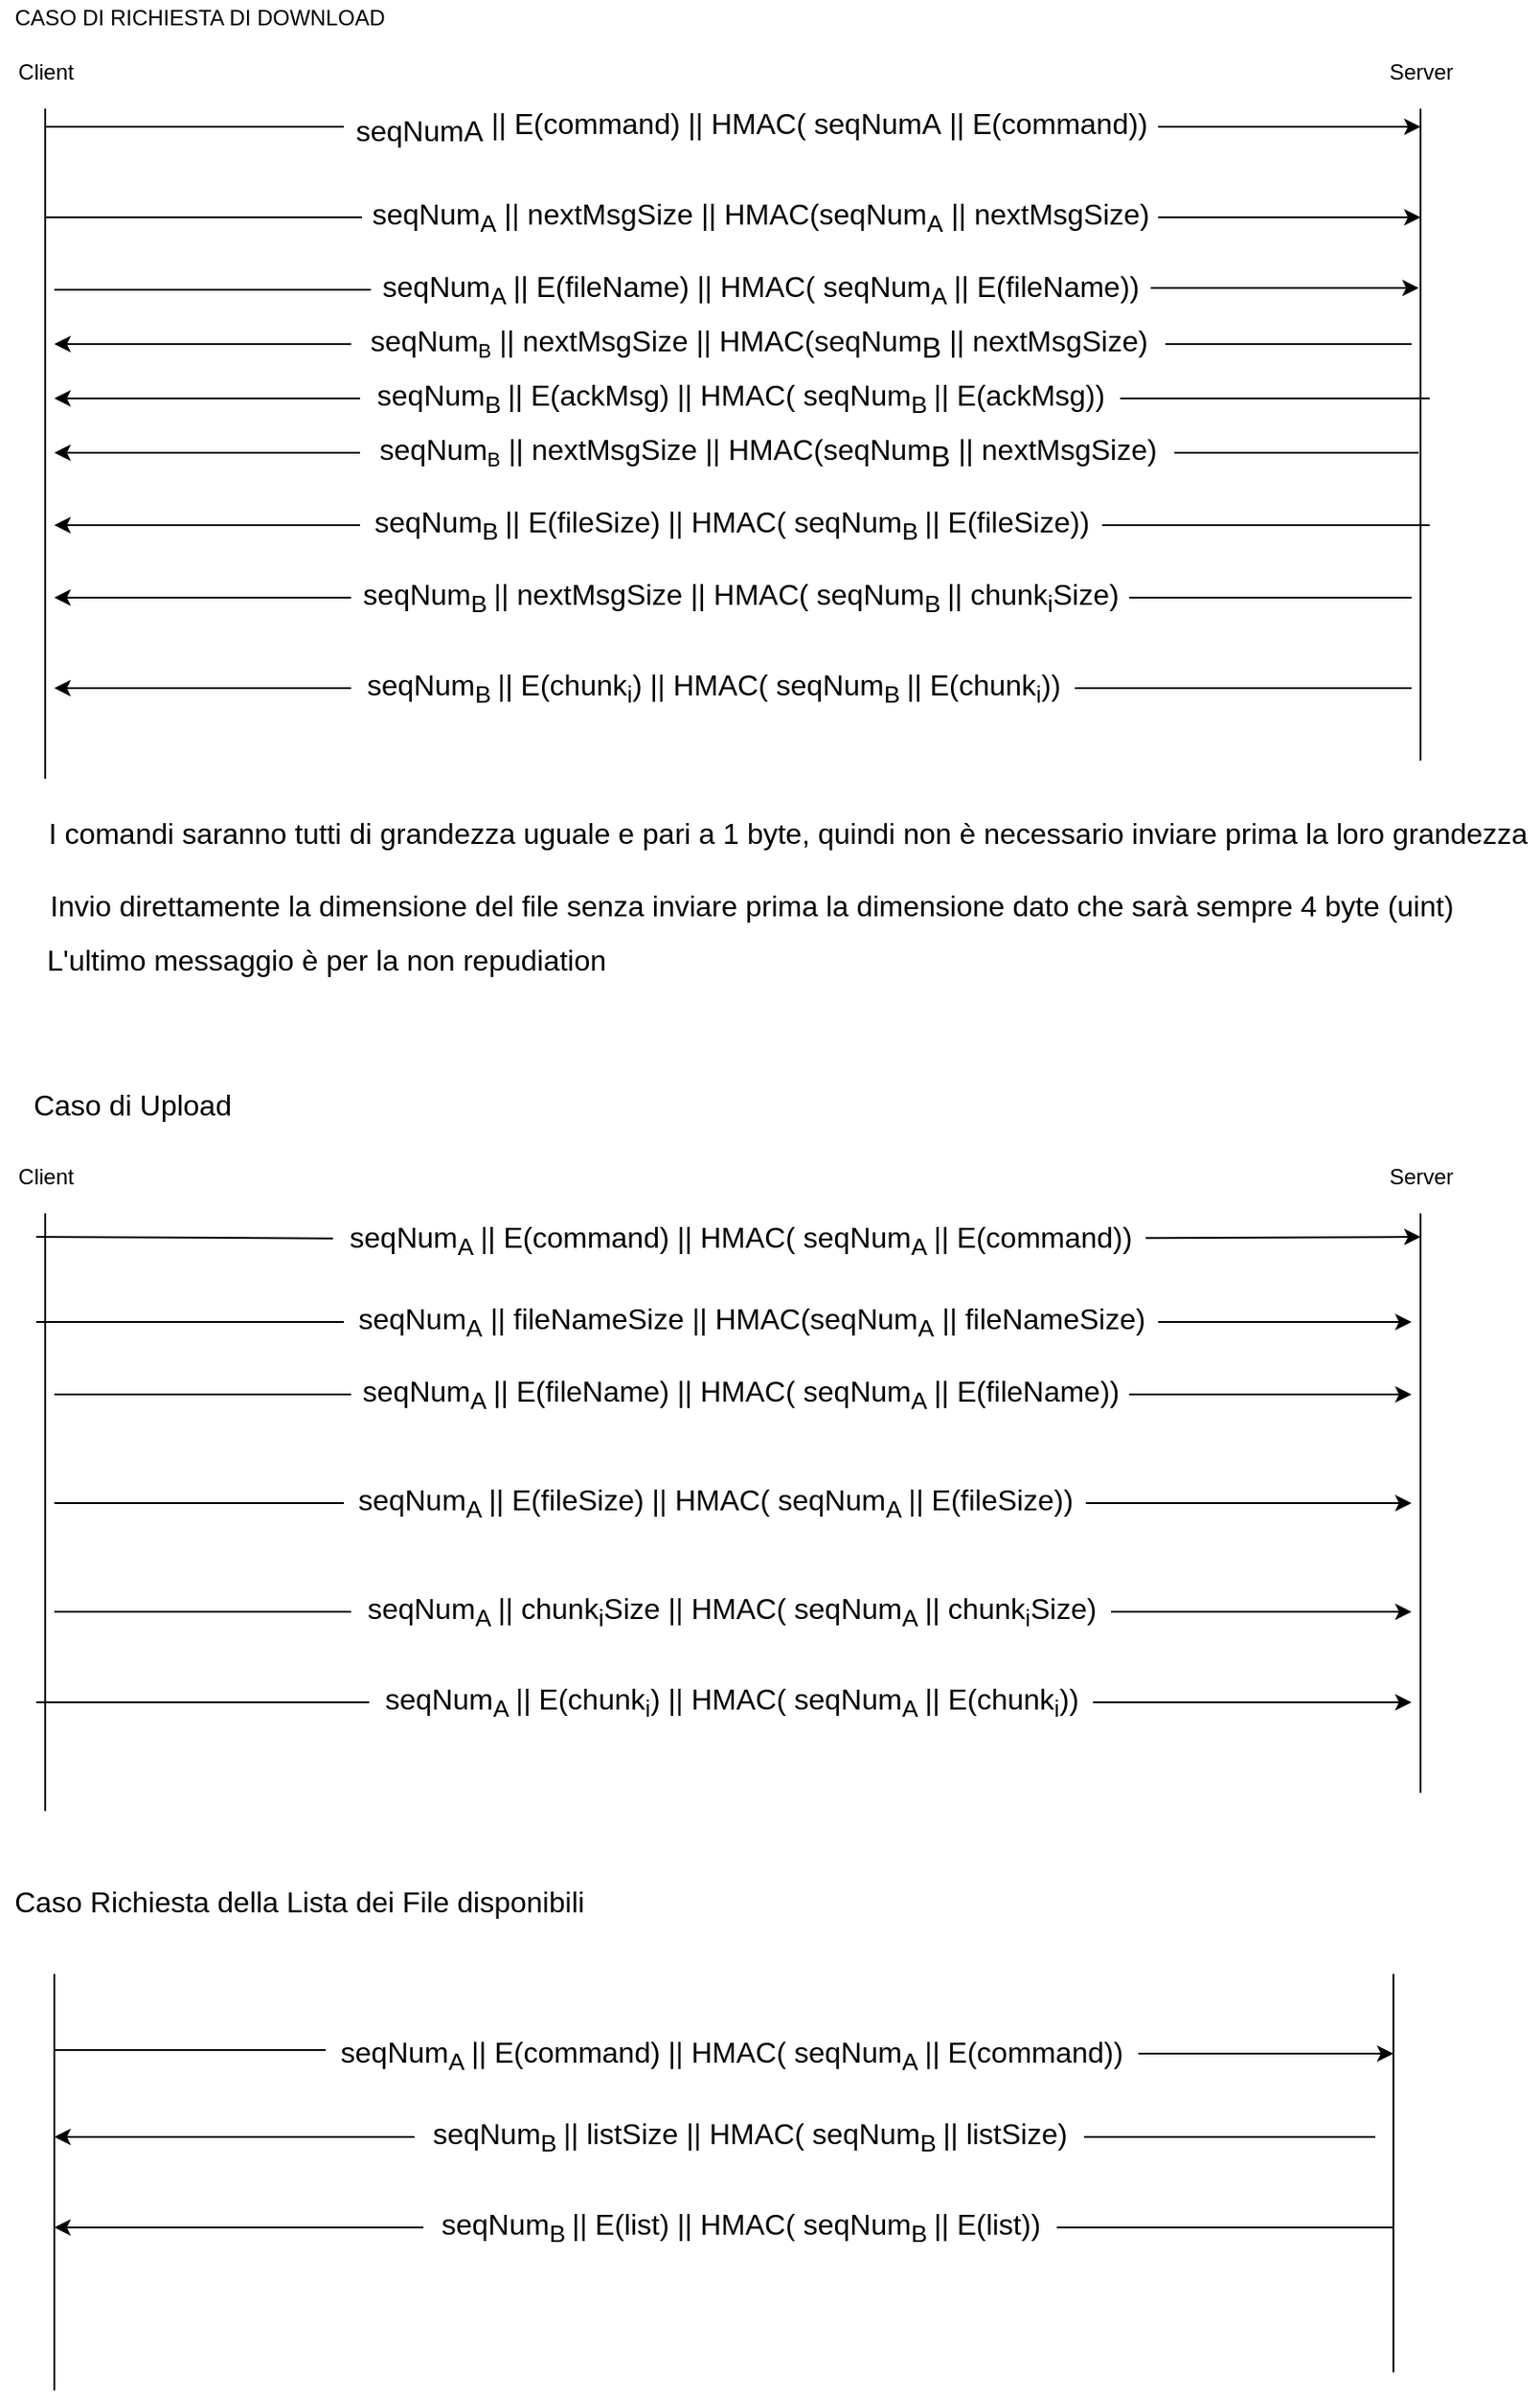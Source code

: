 <mxfile version="13.7.1" type="device"><diagram id="Vwb2-a78UGoPll3EQ6Tj" name="Page-1"><mxGraphModel dx="1426" dy="819" grid="1" gridSize="10" guides="1" tooltips="1" connect="1" arrows="1" fold="1" page="1" pageScale="1" pageWidth="827" pageHeight="1169" math="0" shadow="0"><root><mxCell id="0"/><mxCell id="1" parent="0"/><mxCell id="bOjy5GTZy2bxLIjs2Rds-1" value="" style="endArrow=none;html=1;" parent="1" edge="1"><mxGeometry width="50" height="50" relative="1" as="geometry"><mxPoint x="55" y="460" as="sourcePoint"/><mxPoint x="55" y="90" as="targetPoint"/></mxGeometry></mxCell><mxCell id="bOjy5GTZy2bxLIjs2Rds-2" value="" style="endArrow=none;html=1;" parent="1" edge="1"><mxGeometry width="50" height="50" relative="1" as="geometry"><mxPoint x="815" y="450" as="sourcePoint"/><mxPoint x="815" y="90" as="targetPoint"/></mxGeometry></mxCell><mxCell id="bOjy5GTZy2bxLIjs2Rds-3" value="Client" style="text;html=1;align=center;verticalAlign=middle;resizable=0;points=[];autosize=1;" parent="1" vertex="1"><mxGeometry x="30" y="60" width="50" height="20" as="geometry"/></mxCell><mxCell id="bOjy5GTZy2bxLIjs2Rds-4" value="Server" style="text;html=1;align=center;verticalAlign=middle;resizable=0;points=[];autosize=1;" parent="1" vertex="1"><mxGeometry x="790" y="60" width="50" height="20" as="geometry"/></mxCell><mxCell id="bOjy5GTZy2bxLIjs2Rds-5" value="" style="endArrow=classic;html=1;" parent="1" source="bOjy5GTZy2bxLIjs2Rds-6" edge="1"><mxGeometry width="50" height="50" relative="1" as="geometry"><mxPoint x="55" y="150" as="sourcePoint"/><mxPoint x="815" y="100" as="targetPoint"/></mxGeometry></mxCell><mxCell id="bOjy5GTZy2bxLIjs2Rds-7" value="I comandi saranno tutti di grandezza uguale e pari a 1 byte, quindi non è necessario inviare prima la loro grandezza" style="text;html=1;align=center;verticalAlign=middle;resizable=0;points=[];autosize=1;fontSize=16;" parent="1" vertex="1"><mxGeometry x="50" y="480" width="830" height="20" as="geometry"/></mxCell><mxCell id="bOjy5GTZy2bxLIjs2Rds-10" value="CASO DI RICHIESTA DI DOWNLOAD" style="text;html=1;align=center;verticalAlign=middle;resizable=0;points=[];autosize=1;" parent="1" vertex="1"><mxGeometry x="30" y="30" width="220" height="20" as="geometry"/></mxCell><mxCell id="bOjy5GTZy2bxLIjs2Rds-14" value="" style="endArrow=classic;html=1;" parent="1" source="XQBQ6-OrUa02S3EuK8sc-4" edge="1"><mxGeometry width="50" height="50" relative="1" as="geometry"><mxPoint x="810" y="280" as="sourcePoint"/><mxPoint x="60" y="320" as="targetPoint"/></mxGeometry></mxCell><mxCell id="bOjy5GTZy2bxLIjs2Rds-16" value="Invio direttamente la dimensione del file senza inviare prima la dimensione dato che sarà sempre 4 byte (uint)" style="text;html=1;align=center;verticalAlign=middle;resizable=0;points=[];autosize=1;fontSize=16;" parent="1" vertex="1"><mxGeometry x="50" y="520" width="790" height="20" as="geometry"/></mxCell><mxCell id="bOjy5GTZy2bxLIjs2Rds-17" value="" style="endArrow=none;html=1;endFill=0;startArrow=none;startFill=0;" parent="1" source="XQBQ6-OrUa02S3EuK8sc-6" edge="1"><mxGeometry width="50" height="50" relative="1" as="geometry"><mxPoint x="60" y="350" as="sourcePoint"/><mxPoint x="810" y="360" as="targetPoint"/></mxGeometry></mxCell><mxCell id="bOjy5GTZy2bxLIjs2Rds-20" value="" style="endArrow=classic;html=1;" parent="1" source="XQBQ6-OrUa02S3EuK8sc-9" edge="1"><mxGeometry width="50" height="50" relative="1" as="geometry"><mxPoint x="810" y="410" as="sourcePoint"/><mxPoint x="60" y="410" as="targetPoint"/></mxGeometry></mxCell><mxCell id="bOjy5GTZy2bxLIjs2Rds-24" value="L'ultimo messaggio è per la non repudiation" style="text;html=1;align=center;verticalAlign=middle;resizable=0;points=[];autosize=1;fontSize=16;" parent="1" vertex="1"><mxGeometry x="50" y="550" width="320" height="20" as="geometry"/></mxCell><mxCell id="bOjy5GTZy2bxLIjs2Rds-26" value="Caso di Upload&amp;nbsp;" style="text;html=1;align=center;verticalAlign=middle;resizable=0;points=[];autosize=1;fontSize=16;" parent="1" vertex="1"><mxGeometry x="40" y="630" width="130" height="20" as="geometry"/></mxCell><mxCell id="bOjy5GTZy2bxLIjs2Rds-27" value="" style="endArrow=none;html=1;" parent="1" edge="1"><mxGeometry width="50" height="50" relative="1" as="geometry"><mxPoint x="55" y="1030" as="sourcePoint"/><mxPoint x="55" y="700" as="targetPoint"/></mxGeometry></mxCell><mxCell id="bOjy5GTZy2bxLIjs2Rds-28" value="" style="endArrow=none;html=1;" parent="1" edge="1"><mxGeometry width="50" height="50" relative="1" as="geometry"><mxPoint x="815" y="1020" as="sourcePoint"/><mxPoint x="815" y="700" as="targetPoint"/></mxGeometry></mxCell><mxCell id="bOjy5GTZy2bxLIjs2Rds-29" value="Client" style="text;html=1;align=center;verticalAlign=middle;resizable=0;points=[];autosize=1;" parent="1" vertex="1"><mxGeometry x="30" y="670" width="50" height="20" as="geometry"/></mxCell><mxCell id="bOjy5GTZy2bxLIjs2Rds-30" value="Server" style="text;html=1;align=center;verticalAlign=middle;resizable=0;points=[];autosize=1;" parent="1" vertex="1"><mxGeometry x="790" y="670" width="50" height="20" as="geometry"/></mxCell><mxCell id="bOjy5GTZy2bxLIjs2Rds-31" value="" style="endArrow=classic;html=1;exitX=0.998;exitY=0.433;exitDx=0;exitDy=0;exitPerimeter=0;" parent="1" source="XQBQ6-OrUa02S3EuK8sc-11" edge="1"><mxGeometry width="50" height="50" relative="1" as="geometry"><mxPoint x="55" y="720" as="sourcePoint"/><mxPoint x="815" y="713" as="targetPoint"/></mxGeometry></mxCell><mxCell id="bOjy5GTZy2bxLIjs2Rds-33" value="" style="endArrow=classic;html=1;" parent="1" source="XQBQ6-OrUa02S3EuK8sc-13" edge="1"><mxGeometry width="50" height="50" relative="1" as="geometry"><mxPoint x="60" y="770" as="sourcePoint"/><mxPoint x="810" y="800" as="targetPoint"/></mxGeometry></mxCell><mxCell id="bOjy5GTZy2bxLIjs2Rds-37" value="" style="endArrow=classic;html=1;endFill=1;startArrow=none;startFill=0;" parent="1" source="XQBQ6-OrUa02S3EuK8sc-17" edge="1"><mxGeometry width="50" height="50" relative="1" as="geometry"><mxPoint x="60" y="920" as="sourcePoint"/><mxPoint x="810" y="920" as="targetPoint"/></mxGeometry></mxCell><mxCell id="bOjy5GTZy2bxLIjs2Rds-41" value="" style="endArrow=classic;html=1;fontSize=16;" parent="1" source="XQBQ6-OrUa02S3EuK8sc-19" edge="1"><mxGeometry width="50" height="50" relative="1" as="geometry"><mxPoint x="50" y="970" as="sourcePoint"/><mxPoint x="810" y="970" as="targetPoint"/></mxGeometry></mxCell><mxCell id="bOjy5GTZy2bxLIjs2Rds-42" value="" style="endArrow=classic;html=1;fontSize=16;" parent="1" source="XQBQ6-OrUa02S3EuK8sc-15" edge="1"><mxGeometry width="50" height="50" relative="1" as="geometry"><mxPoint x="60" y="860" as="sourcePoint"/><mxPoint x="810" y="860" as="targetPoint"/></mxGeometry></mxCell><mxCell id="bOjy5GTZy2bxLIjs2Rds-43" value="Caso Richiesta della Lista dei File disponibili" style="text;html=1;align=center;verticalAlign=middle;resizable=0;points=[];autosize=1;fontSize=16;" parent="1" vertex="1"><mxGeometry x="30" y="1070" width="330" height="20" as="geometry"/></mxCell><mxCell id="bOjy5GTZy2bxLIjs2Rds-44" value="" style="endArrow=none;html=1;fontSize=16;" parent="1" edge="1"><mxGeometry width="50" height="50" relative="1" as="geometry"><mxPoint x="60" y="1350" as="sourcePoint"/><mxPoint x="60" y="1120" as="targetPoint"/></mxGeometry></mxCell><mxCell id="bOjy5GTZy2bxLIjs2Rds-45" value="" style="endArrow=none;html=1;fontSize=16;" parent="1" edge="1"><mxGeometry width="50" height="50" relative="1" as="geometry"><mxPoint x="800" y="1340" as="sourcePoint"/><mxPoint x="800" y="1120" as="targetPoint"/></mxGeometry></mxCell><mxCell id="bOjy5GTZy2bxLIjs2Rds-48" value="" style="endArrow=classic;html=1;fontSize=16;exitX=1;exitY=0.45;exitDx=0;exitDy=0;exitPerimeter=0;" parent="1" source="XQBQ6-OrUa02S3EuK8sc-21" edge="1"><mxGeometry width="50" height="50" relative="1" as="geometry"><mxPoint x="60" y="1160" as="sourcePoint"/><mxPoint x="800" y="1164" as="targetPoint"/></mxGeometry></mxCell><mxCell id="bOjy5GTZy2bxLIjs2Rds-51" value="" style="endArrow=classic;html=1;fontSize=16;" parent="1" source="XQBQ6-OrUa02S3EuK8sc-23" edge="1"><mxGeometry width="50" height="50" relative="1" as="geometry"><mxPoint x="790" y="1210" as="sourcePoint"/><mxPoint x="60" y="1210" as="targetPoint"/></mxGeometry></mxCell><mxCell id="bOjy5GTZy2bxLIjs2Rds-52" value="" style="endArrow=classic;html=1;fontSize=16;" parent="1" source="XQBQ6-OrUa02S3EuK8sc-25" edge="1"><mxGeometry width="50" height="50" relative="1" as="geometry"><mxPoint x="800" y="1260" as="sourcePoint"/><mxPoint x="60" y="1260" as="targetPoint"/></mxGeometry></mxCell><mxCell id="bOjy5GTZy2bxLIjs2Rds-6" value="&lt;font style=&quot;font-size: 16px&quot;&gt;&lt;sub&gt;&lt;font style=&quot;font-size: 16px&quot;&gt;seqNum&lt;/font&gt;&lt;font style=&quot;font-size: 16px&quot;&gt;A&lt;/font&gt;&lt;font style=&quot;font-size: 16px&quot;&gt;&amp;nbsp;&lt;/font&gt;&lt;/sub&gt;&lt;font style=&quot;font-size: 16px&quot;&gt;|| E(command) ||&amp;nbsp;&lt;/font&gt;&lt;font style=&quot;font-size: 16px&quot;&gt;&lt;font style=&quot;font-size: 16px&quot;&gt;HMAC(&amp;nbsp;&lt;/font&gt;&lt;span style=&quot;font-size: medium&quot;&gt;seqNum&lt;/span&gt;&lt;font style=&quot;font-size: 16px&quot;&gt;A&lt;/font&gt;&lt;sub style=&quot;font-size: 16px&quot;&gt;&amp;nbsp;&lt;/sub&gt;&lt;font style=&quot;font-size: 16px&quot;&gt;|| E(command))&lt;/font&gt;&lt;/font&gt;&lt;/font&gt;" style="text;html=1;align=center;verticalAlign=middle;resizable=0;points=[];autosize=1;" parent="1" vertex="1"><mxGeometry x="220" y="90" width="450" height="20" as="geometry"/></mxCell><mxCell id="XQBQ6-OrUa02S3EuK8sc-3" value="" style="endArrow=none;html=1;endFill=0;" parent="1" target="bOjy5GTZy2bxLIjs2Rds-6" edge="1"><mxGeometry width="50" height="50" relative="1" as="geometry"><mxPoint x="55" y="100" as="sourcePoint"/><mxPoint x="815" y="150" as="targetPoint"/></mxGeometry></mxCell><mxCell id="XQBQ6-OrUa02S3EuK8sc-4" value="&lt;font style=&quot;font-size: 16px&quot;&gt;seqNum&lt;sub&gt;B&amp;nbsp;&lt;/sub&gt;|| E(fileSize) ||&amp;nbsp;HMAC(&amp;nbsp;seqNum&lt;sub&gt;B&amp;nbsp;&lt;/sub&gt;|| E(fileSize))&lt;/font&gt;" style="text;html=1;align=center;verticalAlign=middle;resizable=0;points=[];autosize=1;" parent="1" vertex="1"><mxGeometry x="229" y="310" width="410" height="20" as="geometry"/></mxCell><mxCell id="XQBQ6-OrUa02S3EuK8sc-5" value="" style="endArrow=none;html=1;endFill=0;" parent="1" target="XQBQ6-OrUa02S3EuK8sc-4" edge="1"><mxGeometry width="50" height="50" relative="1" as="geometry"><mxPoint x="820" y="320" as="sourcePoint"/><mxPoint x="60" y="280" as="targetPoint"/></mxGeometry></mxCell><mxCell id="XQBQ6-OrUa02S3EuK8sc-6" value="&lt;font style=&quot;font-size: 16px&quot;&gt;&lt;span style=&quot;font-size: medium&quot;&gt;seqNum&lt;sub&gt;B&lt;/sub&gt;&lt;/span&gt;&lt;sub&gt;&amp;nbsp;&lt;/sub&gt;|| nextMsgSize&amp;nbsp;||&amp;nbsp;HMAC(&amp;nbsp;&lt;span style=&quot;font-size: medium&quot;&gt;seqNum&lt;sub&gt;B&lt;/sub&gt;&lt;/span&gt;&lt;sub&gt;&amp;nbsp;&lt;/sub&gt;||&amp;nbsp;chunk&lt;sub&gt;i&lt;/sub&gt;Size)&lt;/font&gt;" style="text;html=1;align=center;verticalAlign=middle;resizable=0;points=[];autosize=1;" parent="1" vertex="1"><mxGeometry x="224" y="350" width="430" height="20" as="geometry"/></mxCell><mxCell id="XQBQ6-OrUa02S3EuK8sc-7" value="" style="endArrow=none;html=1;endFill=0;startArrow=classic;startFill=1;" parent="1" target="XQBQ6-OrUa02S3EuK8sc-6" edge="1"><mxGeometry width="50" height="50" relative="1" as="geometry"><mxPoint x="60" y="360" as="sourcePoint"/><mxPoint x="810" y="350" as="targetPoint"/></mxGeometry></mxCell><mxCell id="XQBQ6-OrUa02S3EuK8sc-9" value="&lt;font style=&quot;font-size: 16px&quot;&gt;seqNum&lt;sub&gt;B&amp;nbsp;&lt;/sub&gt;|| E(chunk&lt;sub&gt;i&lt;/sub&gt;)&amp;nbsp;||&amp;nbsp;HMAC(&amp;nbsp;seqNum&lt;sub&gt;B&amp;nbsp;&lt;/sub&gt;|| E(chunk&lt;sub&gt;i&lt;/sub&gt;))&lt;/font&gt;" style="text;html=1;align=center;verticalAlign=middle;resizable=0;points=[];autosize=1;" parent="1" vertex="1"><mxGeometry x="224" y="400" width="400" height="20" as="geometry"/></mxCell><mxCell id="XQBQ6-OrUa02S3EuK8sc-10" value="" style="endArrow=none;html=1;endFill=0;" parent="1" target="XQBQ6-OrUa02S3EuK8sc-9" edge="1"><mxGeometry width="50" height="50" relative="1" as="geometry"><mxPoint x="810" y="410" as="sourcePoint"/><mxPoint x="50" y="410" as="targetPoint"/></mxGeometry></mxCell><mxCell id="XQBQ6-OrUa02S3EuK8sc-11" value="&lt;font style=&quot;font-size: 16px&quot;&gt;seqNum&lt;span style=&quot;font-size: 16px&quot;&gt;&lt;sub&gt;A&lt;/sub&gt;&lt;/span&gt;&lt;sub&gt;&amp;nbsp;&lt;/sub&gt;|| E(command) ||&amp;nbsp;HMAC(&amp;nbsp;seqNum&lt;sub&gt;A&lt;/sub&gt;&lt;sub&gt;&amp;nbsp;&lt;/sub&gt;|| E(command))&lt;/font&gt;" style="text;html=1;align=center;verticalAlign=middle;resizable=0;points=[];autosize=1;" parent="1" vertex="1"><mxGeometry x="214" y="705" width="450" height="20" as="geometry"/></mxCell><mxCell id="XQBQ6-OrUa02S3EuK8sc-12" value="" style="endArrow=none;html=1;endFill=0;" parent="1" target="XQBQ6-OrUa02S3EuK8sc-11" edge="1"><mxGeometry width="50" height="50" relative="1" as="geometry"><mxPoint x="50" y="713" as="sourcePoint"/><mxPoint x="214" y="710" as="targetPoint"/></mxGeometry></mxCell><mxCell id="XQBQ6-OrUa02S3EuK8sc-13" value="&lt;font style=&quot;font-size: 16px&quot;&gt;&lt;span style=&quot;font-size: medium&quot;&gt;seqNum&lt;sub&gt;A&lt;/sub&gt;&lt;/span&gt;&lt;sub&gt;&amp;nbsp;&lt;/sub&gt;|| E(fileName) ||&amp;nbsp;HMAC(&amp;nbsp;&lt;span style=&quot;font-size: medium&quot;&gt;seqNum&lt;sub&gt;A&lt;/sub&gt;&lt;/span&gt;&lt;sub&gt;&amp;nbsp;&lt;/sub&gt;|| E(fileName))&lt;/font&gt;" style="text;html=1;align=center;verticalAlign=middle;resizable=0;points=[];autosize=1;" parent="1" vertex="1"><mxGeometry x="224" y="790" width="430" height="20" as="geometry"/></mxCell><mxCell id="XQBQ6-OrUa02S3EuK8sc-14" value="" style="endArrow=none;html=1;endFill=0;" parent="1" target="XQBQ6-OrUa02S3EuK8sc-13" edge="1"><mxGeometry width="50" height="50" relative="1" as="geometry"><mxPoint x="60" y="800" as="sourcePoint"/><mxPoint x="810" y="770" as="targetPoint"/></mxGeometry></mxCell><mxCell id="XQBQ6-OrUa02S3EuK8sc-15" value="&lt;font style=&quot;font-size: 16px&quot;&gt;seqNum&lt;sub&gt;A&lt;/sub&gt;&lt;sub&gt;&amp;nbsp;&lt;/sub&gt;|| E(fileSize) ||&amp;nbsp;HMAC(&amp;nbsp;seqNum&lt;sub&gt;A&lt;/sub&gt;&lt;sub&gt;&amp;nbsp;&lt;/sub&gt;|| E(fileSize))&lt;/font&gt;" style="text;html=1;align=center;verticalAlign=middle;resizable=0;points=[];autosize=1;" parent="1" vertex="1"><mxGeometry x="220" y="850" width="410" height="20" as="geometry"/></mxCell><mxCell id="XQBQ6-OrUa02S3EuK8sc-16" value="" style="endArrow=none;html=1;fontSize=16;endFill=0;" parent="1" target="XQBQ6-OrUa02S3EuK8sc-15" edge="1"><mxGeometry width="50" height="50" relative="1" as="geometry"><mxPoint x="60" y="860" as="sourcePoint"/><mxPoint x="810" y="860" as="targetPoint"/></mxGeometry></mxCell><mxCell id="XQBQ6-OrUa02S3EuK8sc-17" value="&lt;font style=&quot;font-size: 16px&quot;&gt;&lt;span style=&quot;font-size: medium&quot;&gt;seqNum&lt;/span&gt;&lt;sub&gt;A&lt;/sub&gt;&lt;sub&gt;&amp;nbsp;&lt;/sub&gt;|| chunk&lt;sub&gt;i&lt;/sub&gt;Size ||&amp;nbsp;HMAC(&amp;nbsp;&lt;span style=&quot;font-size: medium&quot;&gt;seqNum&lt;/span&gt;&lt;sub&gt;A&lt;/sub&gt;&lt;sub&gt;&amp;nbsp;&lt;/sub&gt;||&amp;nbsp;chunk&lt;sub&gt;i&lt;/sub&gt;Size)&lt;/font&gt;" style="text;html=1;align=center;verticalAlign=middle;resizable=0;points=[];autosize=1;" parent="1" vertex="1"><mxGeometry x="224" y="910" width="420" height="20" as="geometry"/></mxCell><mxCell id="XQBQ6-OrUa02S3EuK8sc-18" value="" style="endArrow=none;html=1;endFill=0;startArrow=none;startFill=0;" parent="1" target="XQBQ6-OrUa02S3EuK8sc-17" edge="1"><mxGeometry width="50" height="50" relative="1" as="geometry"><mxPoint x="60" y="920" as="sourcePoint"/><mxPoint x="810" y="920" as="targetPoint"/></mxGeometry></mxCell><mxCell id="XQBQ6-OrUa02S3EuK8sc-19" value="&lt;font style=&quot;font-size: 16px&quot;&gt;seqNum&lt;sub&gt;A&lt;/sub&gt;&lt;sub&gt;&amp;nbsp;&lt;/sub&gt;|| E(chunk&lt;sub&gt;i&lt;/sub&gt;)&amp;nbsp;||&amp;nbsp;HMAC(&amp;nbsp;seqNum&lt;sub&gt;A&lt;/sub&gt;&lt;sub&gt;&amp;nbsp;&lt;/sub&gt;|| E(chunk&lt;sub&gt;i&lt;/sub&gt;))&lt;/font&gt;" style="text;html=1;align=center;verticalAlign=middle;resizable=0;points=[];autosize=1;" parent="1" vertex="1"><mxGeometry x="234" y="960" width="400" height="20" as="geometry"/></mxCell><mxCell id="XQBQ6-OrUa02S3EuK8sc-20" value="" style="endArrow=none;html=1;fontSize=16;endFill=0;" parent="1" target="XQBQ6-OrUa02S3EuK8sc-19" edge="1"><mxGeometry width="50" height="50" relative="1" as="geometry"><mxPoint x="50" y="970" as="sourcePoint"/><mxPoint x="810" y="970" as="targetPoint"/></mxGeometry></mxCell><mxCell id="XQBQ6-OrUa02S3EuK8sc-21" value="&lt;font style=&quot;font-size: 16px&quot;&gt;seqNum&lt;span style=&quot;font-size: 16px&quot;&gt;&lt;sub&gt;A&lt;/sub&gt;&lt;/span&gt;&lt;sub&gt;&amp;nbsp;&lt;/sub&gt;|| E(command) ||&amp;nbsp;HMAC(&amp;nbsp;seqNum&lt;sub&gt;A&lt;/sub&gt;&lt;sub&gt;&amp;nbsp;&lt;/sub&gt;|| E(command))&lt;/font&gt;" style="text;html=1;align=center;verticalAlign=middle;resizable=0;points=[];autosize=1;" parent="1" vertex="1"><mxGeometry x="209" y="1155" width="450" height="20" as="geometry"/></mxCell><mxCell id="XQBQ6-OrUa02S3EuK8sc-22" value="" style="endArrow=none;html=1;fontSize=16;endFill=0;" parent="1" edge="1"><mxGeometry width="50" height="50" relative="1" as="geometry"><mxPoint x="60" y="1162" as="sourcePoint"/><mxPoint x="210" y="1162" as="targetPoint"/></mxGeometry></mxCell><mxCell id="XQBQ6-OrUa02S3EuK8sc-23" value="&lt;font style=&quot;font-size: 16px&quot;&gt;seqNum&lt;sub&gt;B&amp;nbsp;&lt;/sub&gt;|| listSize ||&amp;nbsp;HMAC(&amp;nbsp;seqNum&lt;sub&gt;B&amp;nbsp;&lt;/sub&gt;|| listSize)&lt;/font&gt;" style="text;html=1;align=center;verticalAlign=middle;resizable=0;points=[];autosize=1;" parent="1" vertex="1"><mxGeometry x="259" y="1200" width="370" height="20" as="geometry"/></mxCell><mxCell id="XQBQ6-OrUa02S3EuK8sc-24" value="" style="endArrow=none;html=1;fontSize=16;endFill=0;" parent="1" target="XQBQ6-OrUa02S3EuK8sc-23" edge="1"><mxGeometry width="50" height="50" relative="1" as="geometry"><mxPoint x="790" y="1210" as="sourcePoint"/><mxPoint x="60" y="1210" as="targetPoint"/></mxGeometry></mxCell><mxCell id="XQBQ6-OrUa02S3EuK8sc-25" value="&lt;font style=&quot;font-size: 16px&quot;&gt;seqNum&lt;sub&gt;B&amp;nbsp;&lt;/sub&gt;|| E(list) ||&amp;nbsp;HMAC(&amp;nbsp;seqNum&lt;sub&gt;B&amp;nbsp;&lt;/sub&gt;|| E(list))&lt;/font&gt;" style="text;html=1;align=center;verticalAlign=middle;resizable=0;points=[];autosize=1;" parent="1" vertex="1"><mxGeometry x="264" y="1250" width="350" height="20" as="geometry"/></mxCell><mxCell id="XQBQ6-OrUa02S3EuK8sc-26" value="" style="endArrow=none;html=1;fontSize=16;strokeWidth=1;endFill=0;" parent="1" target="XQBQ6-OrUa02S3EuK8sc-25" edge="1"><mxGeometry width="50" height="50" relative="1" as="geometry"><mxPoint x="800" y="1260" as="sourcePoint"/><mxPoint x="60" y="1260" as="targetPoint"/></mxGeometry></mxCell><mxCell id="-BeE20WJSijM5-Gc5LVf-2" value="" style="endArrow=classic;html=1;" parent="1" source="-BeE20WJSijM5-Gc5LVf-1" edge="1"><mxGeometry width="50" height="50" relative="1" as="geometry"><mxPoint x="55" y="140" as="sourcePoint"/><mxPoint x="815" y="150" as="targetPoint"/></mxGeometry></mxCell><mxCell id="-BeE20WJSijM5-Gc5LVf-1" value="&lt;font style=&quot;font-size: 16px&quot;&gt;&lt;font style=&quot;font-size: 16px&quot;&gt;seqNum&lt;sub&gt;A&lt;/sub&gt;&amp;nbsp;|| nextMsgSize || HMAC(seqNum&lt;sub&gt;A&lt;/sub&gt;&amp;nbsp;|| nextMsgSize&lt;/font&gt;&lt;font style=&quot;font-size: 16px&quot;&gt;)&lt;/font&gt;&lt;/font&gt;" style="text;html=1;align=center;verticalAlign=middle;resizable=0;points=[];autosize=1;" parent="1" vertex="1"><mxGeometry x="230" y="140" width="440" height="20" as="geometry"/></mxCell><mxCell id="-BeE20WJSijM5-Gc5LVf-3" value="" style="endArrow=none;html=1;endFill=0;" parent="1" target="-BeE20WJSijM5-Gc5LVf-1" edge="1"><mxGeometry width="50" height="50" relative="1" as="geometry"><mxPoint x="55" y="150" as="sourcePoint"/><mxPoint x="815" y="140" as="targetPoint"/></mxGeometry></mxCell><mxCell id="-BeE20WJSijM5-Gc5LVf-5" value="" style="endArrow=classic;html=1;endFill=1;exitX=1.002;exitY=0.45;exitDx=0;exitDy=0;exitPerimeter=0;" parent="1" source="XQBQ6-OrUa02S3EuK8sc-1" edge="1"><mxGeometry width="50" height="50" relative="1" as="geometry"><mxPoint x="64" y="180" as="sourcePoint"/><mxPoint x="814" y="189" as="targetPoint"/></mxGeometry></mxCell><mxCell id="XQBQ6-OrUa02S3EuK8sc-1" value="&lt;font style=&quot;font-size: 16px&quot;&gt;&lt;span style=&quot;font-size: medium&quot;&gt;seqNum&lt;sub&gt;A&lt;/sub&gt;&lt;/span&gt;&lt;sub&gt;&amp;nbsp;&lt;/sub&gt;|| E(fileName) ||&amp;nbsp;HMAC(&amp;nbsp;&lt;span style=&quot;font-size: medium&quot;&gt;seqNum&lt;sub&gt;A&lt;/sub&gt;&lt;/span&gt;&lt;sub&gt;&amp;nbsp;&lt;/sub&gt;|| E(fileName))&lt;/font&gt;" style="text;html=1;align=center;verticalAlign=middle;resizable=0;points=[];autosize=1;" parent="1" vertex="1"><mxGeometry x="235" y="180" width="430" height="20" as="geometry"/></mxCell><mxCell id="-BeE20WJSijM5-Gc5LVf-6" value="" style="endArrow=none;html=1;" parent="1" target="XQBQ6-OrUa02S3EuK8sc-1" edge="1"><mxGeometry width="50" height="50" relative="1" as="geometry"><mxPoint x="60" y="190" as="sourcePoint"/><mxPoint x="814" y="180" as="targetPoint"/><Array as="points"><mxPoint x="150" y="190"/></Array></mxGeometry></mxCell><mxCell id="-BeE20WJSijM5-Gc5LVf-12" value="" style="endArrow=classic;html=1;" parent="1" source="-BeE20WJSijM5-Gc5LVf-11" edge="1"><mxGeometry width="50" height="50" relative="1" as="geometry"><mxPoint x="50" y="760" as="sourcePoint"/><mxPoint x="810" y="760" as="targetPoint"/></mxGeometry></mxCell><mxCell id="-BeE20WJSijM5-Gc5LVf-11" value="&lt;font style=&quot;font-size: 16px&quot;&gt;&lt;font style=&quot;font-size: 16px&quot;&gt;seqNum&lt;sub&gt;A&lt;/sub&gt;&amp;nbsp;|| fileNameSize || HMAC(seqNum&lt;sub&gt;A&lt;/sub&gt;&amp;nbsp;|| fileNameSize&lt;/font&gt;&lt;font style=&quot;font-size: 16px&quot;&gt;)&lt;/font&gt;&lt;/font&gt;" style="text;html=1;align=center;verticalAlign=middle;resizable=0;points=[];autosize=1;" parent="1" vertex="1"><mxGeometry x="220" y="750" width="450" height="20" as="geometry"/></mxCell><mxCell id="-BeE20WJSijM5-Gc5LVf-13" value="" style="endArrow=none;html=1;endFill=0;" parent="1" target="-BeE20WJSijM5-Gc5LVf-11" edge="1"><mxGeometry width="50" height="50" relative="1" as="geometry"><mxPoint x="50" y="760" as="sourcePoint"/><mxPoint x="810" y="760" as="targetPoint"/></mxGeometry></mxCell><mxCell id="-BeE20WJSijM5-Gc5LVf-21" value="" style="endArrow=classic;html=1;strokeWidth=1;" parent="1" source="-BeE20WJSijM5-Gc5LVf-20" edge="1"><mxGeometry width="50" height="50" relative="1" as="geometry"><mxPoint x="814" y="250" as="sourcePoint"/><mxPoint x="60" y="280" as="targetPoint"/></mxGeometry></mxCell><mxCell id="-BeE20WJSijM5-Gc5LVf-20" value="&lt;font&gt;&lt;font style=&quot;font-size: 16px&quot;&gt;seqNum&lt;/font&gt;&lt;font&gt;&lt;font size=&quot;2&quot;&gt;&lt;sub&gt;B&lt;/sub&gt;&lt;/font&gt;&lt;font size=&quot;3&quot;&gt;&amp;nbsp;|| nextMsgSize || HMAC(seqNum&lt;/font&gt;&lt;sub style=&quot;font-size: 16px&quot;&gt;B&lt;/sub&gt;&lt;font size=&quot;3&quot;&gt;&amp;nbsp;|| nextMsgSize&lt;/font&gt;&lt;/font&gt;&lt;font style=&quot;font-size: 16px&quot;&gt;)&lt;/font&gt;&lt;/font&gt;" style="text;html=1;align=center;verticalAlign=middle;resizable=0;points=[];autosize=1;" parent="1" vertex="1"><mxGeometry x="229" y="270" width="450" height="20" as="geometry"/></mxCell><mxCell id="-BeE20WJSijM5-Gc5LVf-22" value="" style="endArrow=none;html=1;strokeWidth=1;endFill=0;" parent="1" target="-BeE20WJSijM5-Gc5LVf-20" edge="1"><mxGeometry width="50" height="50" relative="1" as="geometry"><mxPoint x="814" y="280" as="sourcePoint"/><mxPoint x="64" y="250" as="targetPoint"/></mxGeometry></mxCell><mxCell id="Y0WlELYjoJgJlOfaRBiu-4" value="" style="endArrow=classic;html=1;" edge="1" parent="1" source="Y0WlELYjoJgJlOfaRBiu-3"><mxGeometry width="50" height="50" relative="1" as="geometry"><mxPoint x="810" y="220" as="sourcePoint"/><mxPoint x="60" y="220" as="targetPoint"/></mxGeometry></mxCell><mxCell id="Y0WlELYjoJgJlOfaRBiu-3" value="&lt;font&gt;&lt;font style=&quot;font-size: 16px&quot;&gt;seqNum&lt;/font&gt;&lt;font&gt;&lt;font size=&quot;2&quot;&gt;&lt;sub&gt;B&lt;/sub&gt;&lt;/font&gt;&lt;font size=&quot;3&quot;&gt;&amp;nbsp;|| nextMsgSize || HMAC(seqNum&lt;/font&gt;&lt;sub style=&quot;font-size: 16px&quot;&gt;B&lt;/sub&gt;&lt;font size=&quot;3&quot;&gt;&amp;nbsp;|| nextMsgSize&lt;/font&gt;&lt;/font&gt;&lt;font style=&quot;font-size: 16px&quot;&gt;)&lt;/font&gt;&lt;/font&gt;" style="text;html=1;align=center;verticalAlign=middle;resizable=0;points=[];autosize=1;" vertex="1" parent="1"><mxGeometry x="224" y="210" width="450" height="20" as="geometry"/></mxCell><mxCell id="Y0WlELYjoJgJlOfaRBiu-5" value="" style="endArrow=none;html=1;endFill=0;" edge="1" parent="1" target="Y0WlELYjoJgJlOfaRBiu-3"><mxGeometry width="50" height="50" relative="1" as="geometry"><mxPoint x="810" y="220" as="sourcePoint"/><mxPoint x="50" y="220" as="targetPoint"/></mxGeometry></mxCell><mxCell id="Y0WlELYjoJgJlOfaRBiu-6" value="" style="endArrow=classic;html=1;" edge="1" parent="1" source="Y0WlELYjoJgJlOfaRBiu-2"><mxGeometry width="50" height="50" relative="1" as="geometry"><mxPoint x="820" y="250" as="sourcePoint"/><mxPoint x="60" y="250" as="targetPoint"/></mxGeometry></mxCell><mxCell id="Y0WlELYjoJgJlOfaRBiu-2" value="&lt;font style=&quot;font-size: 16px&quot;&gt;seqNum&lt;sub&gt;B&amp;nbsp;&lt;/sub&gt;|| E(ackMsg) ||&amp;nbsp;HMAC(&amp;nbsp;seqNum&lt;sub&gt;B&amp;nbsp;&lt;/sub&gt;|| E(ackMsg))&lt;/font&gt;" style="text;html=1;align=center;verticalAlign=middle;resizable=0;points=[];autosize=1;" vertex="1" parent="1"><mxGeometry x="229" y="240" width="420" height="20" as="geometry"/></mxCell><mxCell id="Y0WlELYjoJgJlOfaRBiu-7" value="" style="endArrow=none;html=1;endFill=0;" edge="1" parent="1" target="Y0WlELYjoJgJlOfaRBiu-2"><mxGeometry width="50" height="50" relative="1" as="geometry"><mxPoint x="820" y="250" as="sourcePoint"/><mxPoint x="60" y="250" as="targetPoint"/></mxGeometry></mxCell></root></mxGraphModel></diagram></mxfile>